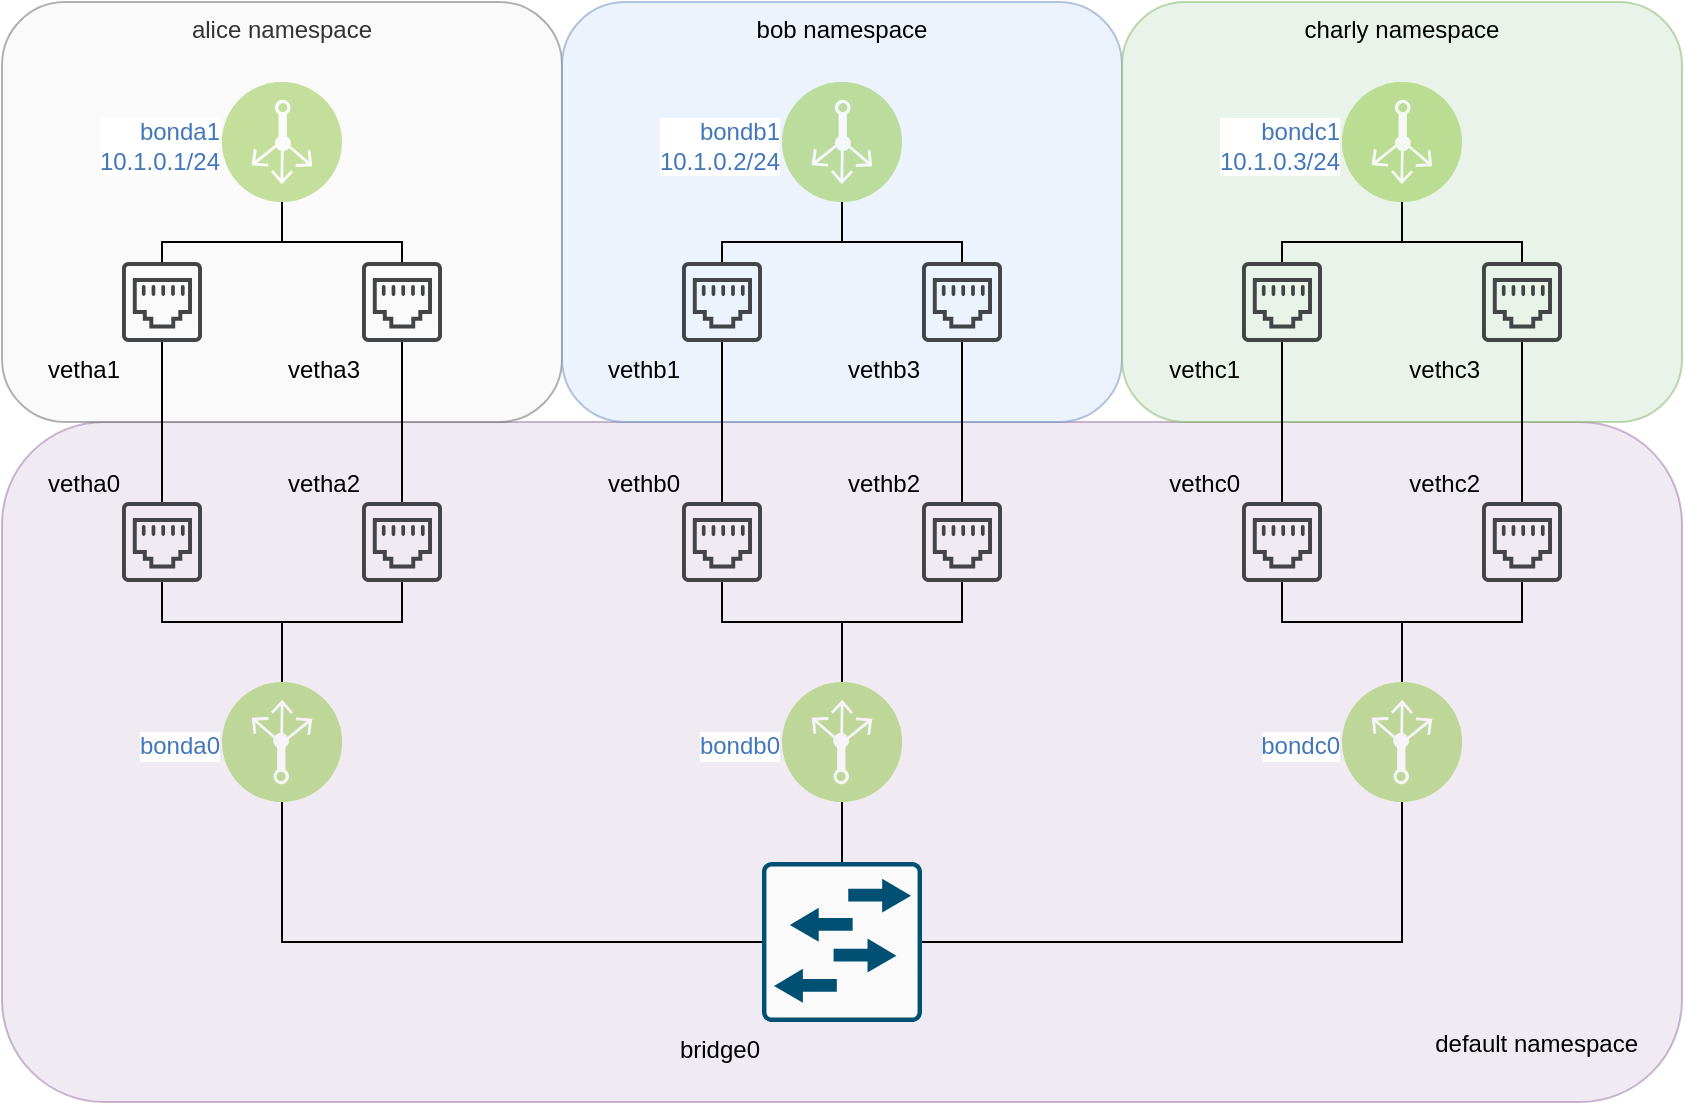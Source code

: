 <mxfile version="13.9.8" type="device"><diagram id="hk1_6Y8AKgszhP1f6tzL" name="Page-1"><mxGraphModel dx="866" dy="461" grid="1" gridSize="10" guides="1" tooltips="1" connect="1" arrows="1" fold="1" page="1" pageScale="1" pageWidth="1169" pageHeight="1654" math="0" shadow="0"><root><mxCell id="0"/><mxCell id="1" parent="0"/><mxCell id="HgVenCW9iDsqKjwkOu_H-48" value="default namespace" style="rounded=1;whiteSpace=wrap;html=1;align=right;fillColor=#e1d5e7;strokeColor=#9673a6;opacity=50;verticalAlign=bottom;labelPosition=center;verticalLabelPosition=middle;spacing=22;" vertex="1" parent="1"><mxGeometry x="80" y="280" width="840" height="340" as="geometry"/></mxCell><mxCell id="HgVenCW9iDsqKjwkOu_H-31" value="alice namespace" style="rounded=1;whiteSpace=wrap;html=1;align=center;fillColor=#f5f5f5;strokeColor=#666666;fontColor=#333333;opacity=50;verticalAlign=top;" vertex="1" parent="1"><mxGeometry x="80" y="70" width="280" height="210" as="geometry"/></mxCell><mxCell id="HgVenCW9iDsqKjwkOu_H-90" style="edgeStyle=orthogonalEdgeStyle;rounded=0;orthogonalLoop=1;jettySize=auto;html=1;endArrow=none;endFill=0;" edge="1" parent="1" source="HgVenCW9iDsqKjwkOu_H-2" target="HgVenCW9iDsqKjwkOu_H-89"><mxGeometry relative="1" as="geometry"/></mxCell><mxCell id="HgVenCW9iDsqKjwkOu_H-2" value="bridge0" style="points=[[0.015,0.015,0],[0.985,0.015,0],[0.985,0.985,0],[0.015,0.985,0],[0.25,0,0],[0.5,0,0],[0.75,0,0],[1,0.25,0],[1,0.5,0],[1,0.75,0],[0.75,1,0],[0.5,1,0],[0.25,1,0],[0,0.75,0],[0,0.5,0],[0,0.25,0]];verticalLabelPosition=bottom;verticalAlign=top;aspect=fixed;align=right;pointerEvents=1;shape=mxgraph.cisco19.rect;prIcon=l2_switch;fillColor=#FAFAFA;strokeColor=#005073;labelPosition=left;horizontal=1;spacing=2;html=1;" vertex="1" parent="1"><mxGeometry x="460" y="500" width="80" height="80" as="geometry"/></mxCell><mxCell id="HgVenCW9iDsqKjwkOu_H-26" style="edgeStyle=orthogonalEdgeStyle;rounded=0;orthogonalLoop=1;jettySize=auto;html=1;endArrow=none;endFill=0;" edge="1" parent="1" source="HgVenCW9iDsqKjwkOu_H-8" target="HgVenCW9iDsqKjwkOu_H-13"><mxGeometry relative="1" as="geometry"/></mxCell><mxCell id="HgVenCW9iDsqKjwkOu_H-55" style="edgeStyle=orthogonalEdgeStyle;rounded=0;orthogonalLoop=1;jettySize=auto;html=1;endArrow=none;endFill=0;" edge="1" parent="1" source="HgVenCW9iDsqKjwkOu_H-8" target="HgVenCW9iDsqKjwkOu_H-54"><mxGeometry relative="1" as="geometry"><Array as="points"><mxPoint x="160" y="190"/><mxPoint x="220" y="190"/></Array></mxGeometry></mxCell><mxCell id="HgVenCW9iDsqKjwkOu_H-8" value="&lt;div&gt;vetha1&lt;/div&gt;&lt;div&gt;&lt;br&gt;&lt;/div&gt;" style="pointerEvents=1;shadow=0;dashed=0;html=1;strokeColor=none;fillColor=#434445;aspect=fixed;labelPosition=left;verticalLabelPosition=bottom;verticalAlign=top;align=right;outlineConnect=0;shape=mxgraph.vvd.ethernet_port;labelBackgroundColor=none;" vertex="1" parent="1"><mxGeometry x="140" y="200" width="40" height="40" as="geometry"/></mxCell><mxCell id="HgVenCW9iDsqKjwkOu_H-58" style="edgeStyle=orthogonalEdgeStyle;rounded=0;orthogonalLoop=1;jettySize=auto;html=1;endArrow=none;endFill=0;" edge="1" parent="1" source="HgVenCW9iDsqKjwkOu_H-13" target="HgVenCW9iDsqKjwkOu_H-57"><mxGeometry relative="1" as="geometry"><Array as="points"><mxPoint x="160" y="380"/><mxPoint x="220" y="380"/></Array></mxGeometry></mxCell><mxCell id="HgVenCW9iDsqKjwkOu_H-13" value="vetha0" style="pointerEvents=1;shadow=0;dashed=0;html=1;strokeColor=none;fillColor=#434445;aspect=fixed;labelPosition=left;verticalLabelPosition=top;verticalAlign=bottom;align=right;outlineConnect=0;shape=mxgraph.vvd.ethernet_port;" vertex="1" parent="1"><mxGeometry x="140" y="320" width="40" height="40" as="geometry"/></mxCell><mxCell id="HgVenCW9iDsqKjwkOu_H-53" style="edgeStyle=orthogonalEdgeStyle;rounded=0;orthogonalLoop=1;jettySize=auto;html=1;endArrow=none;endFill=0;" edge="1" parent="1" source="HgVenCW9iDsqKjwkOu_H-51" target="HgVenCW9iDsqKjwkOu_H-52"><mxGeometry relative="1" as="geometry"/></mxCell><mxCell id="HgVenCW9iDsqKjwkOu_H-56" style="edgeStyle=orthogonalEdgeStyle;rounded=0;orthogonalLoop=1;jettySize=auto;html=1;endArrow=none;endFill=0;" edge="1" parent="1" source="HgVenCW9iDsqKjwkOu_H-51" target="HgVenCW9iDsqKjwkOu_H-54"><mxGeometry relative="1" as="geometry"><Array as="points"><mxPoint x="280" y="190"/><mxPoint x="220" y="190"/></Array></mxGeometry></mxCell><mxCell id="HgVenCW9iDsqKjwkOu_H-51" value="&lt;div&gt;vetha3&lt;/div&gt;" style="pointerEvents=1;shadow=0;dashed=0;html=1;strokeColor=none;fillColor=#434445;aspect=fixed;labelPosition=left;verticalLabelPosition=bottom;verticalAlign=top;align=right;outlineConnect=0;shape=mxgraph.vvd.ethernet_port;labelBackgroundColor=none;" vertex="1" parent="1"><mxGeometry x="260" y="200" width="40" height="40" as="geometry"/></mxCell><mxCell id="HgVenCW9iDsqKjwkOu_H-59" style="edgeStyle=orthogonalEdgeStyle;rounded=0;orthogonalLoop=1;jettySize=auto;html=1;endArrow=none;endFill=0;" edge="1" parent="1" source="HgVenCW9iDsqKjwkOu_H-52" target="HgVenCW9iDsqKjwkOu_H-57"><mxGeometry relative="1" as="geometry"><Array as="points"><mxPoint x="280" y="380"/><mxPoint x="220" y="380"/></Array></mxGeometry></mxCell><mxCell id="HgVenCW9iDsqKjwkOu_H-52" value="vetha2" style="pointerEvents=1;shadow=0;dashed=0;html=1;strokeColor=none;fillColor=#434445;aspect=fixed;labelPosition=left;verticalLabelPosition=top;verticalAlign=bottom;align=right;outlineConnect=0;shape=mxgraph.vvd.ethernet_port;" vertex="1" parent="1"><mxGeometry x="260" y="320" width="40" height="40" as="geometry"/></mxCell><mxCell id="HgVenCW9iDsqKjwkOu_H-54" value="&lt;div&gt;bonda1&lt;/div&gt;10.1.0.1/24" style="aspect=fixed;perimeter=ellipsePerimeter;html=1;align=right;shadow=0;dashed=0;fontColor=#4277BB;labelBackgroundColor=#ffffff;fontSize=12;spacingTop=3;image;image=img/lib/ibm/infrastructure/load_balancing_routing.svg;opacity=50;direction=west;labelPosition=left;verticalLabelPosition=middle;verticalAlign=middle;" vertex="1" parent="1"><mxGeometry x="190" y="110" width="60" height="60" as="geometry"/></mxCell><mxCell id="HgVenCW9iDsqKjwkOu_H-60" style="edgeStyle=orthogonalEdgeStyle;rounded=0;orthogonalLoop=1;jettySize=auto;html=1;entryX=0;entryY=0.5;entryDx=0;entryDy=0;entryPerimeter=0;endArrow=none;endFill=0;" edge="1" parent="1" source="HgVenCW9iDsqKjwkOu_H-57" target="HgVenCW9iDsqKjwkOu_H-2"><mxGeometry relative="1" as="geometry"><Array as="points"><mxPoint x="220" y="540"/></Array></mxGeometry></mxCell><mxCell id="HgVenCW9iDsqKjwkOu_H-57" value="bonda0" style="aspect=fixed;perimeter=ellipsePerimeter;html=1;align=right;shadow=0;dashed=0;fontColor=#4277BB;labelBackgroundColor=none;fontSize=12;spacingTop=3;image;image=img/lib/ibm/infrastructure/load_balancing_routing.svg;opacity=50;direction=east;labelPosition=left;verticalLabelPosition=middle;verticalAlign=middle;" vertex="1" parent="1"><mxGeometry x="190" y="410" width="60" height="60" as="geometry"/></mxCell><mxCell id="HgVenCW9iDsqKjwkOu_H-63" value="bob namespace" style="rounded=1;whiteSpace=wrap;html=1;align=center;fillColor=#dae8fc;strokeColor=#6c8ebf;opacity=50;verticalAlign=top;" vertex="1" parent="1"><mxGeometry x="360" y="70" width="280" height="210" as="geometry"/></mxCell><mxCell id="HgVenCW9iDsqKjwkOu_H-64" style="edgeStyle=orthogonalEdgeStyle;rounded=0;orthogonalLoop=1;jettySize=auto;html=1;endArrow=none;endFill=0;" edge="1" parent="1" source="HgVenCW9iDsqKjwkOu_H-66" target="HgVenCW9iDsqKjwkOu_H-68"><mxGeometry relative="1" as="geometry"/></mxCell><mxCell id="HgVenCW9iDsqKjwkOu_H-65" style="edgeStyle=orthogonalEdgeStyle;rounded=0;orthogonalLoop=1;jettySize=auto;html=1;endArrow=none;endFill=0;" edge="1" parent="1" source="HgVenCW9iDsqKjwkOu_H-66" target="HgVenCW9iDsqKjwkOu_H-74"><mxGeometry relative="1" as="geometry"><Array as="points"><mxPoint x="440" y="190"/><mxPoint x="500" y="190"/></Array></mxGeometry></mxCell><mxCell id="HgVenCW9iDsqKjwkOu_H-66" value="&lt;div&gt;vethb1&lt;/div&gt;" style="pointerEvents=1;shadow=0;dashed=0;html=1;strokeColor=none;fillColor=#434445;aspect=fixed;labelPosition=left;verticalLabelPosition=bottom;verticalAlign=top;align=right;outlineConnect=0;shape=mxgraph.vvd.ethernet_port;labelBackgroundColor=none;" vertex="1" parent="1"><mxGeometry x="420" y="200" width="40" height="40" as="geometry"/></mxCell><mxCell id="HgVenCW9iDsqKjwkOu_H-67" style="edgeStyle=orthogonalEdgeStyle;rounded=0;orthogonalLoop=1;jettySize=auto;html=1;endArrow=none;endFill=0;" edge="1" parent="1" source="HgVenCW9iDsqKjwkOu_H-68" target="HgVenCW9iDsqKjwkOu_H-75"><mxGeometry relative="1" as="geometry"><Array as="points"><mxPoint x="440" y="380"/><mxPoint x="500" y="380"/></Array></mxGeometry></mxCell><mxCell id="HgVenCW9iDsqKjwkOu_H-68" value="vethb0" style="pointerEvents=1;shadow=0;dashed=0;html=1;strokeColor=none;fillColor=#434445;aspect=fixed;labelPosition=left;verticalLabelPosition=top;verticalAlign=bottom;align=right;outlineConnect=0;shape=mxgraph.vvd.ethernet_port;" vertex="1" parent="1"><mxGeometry x="420" y="320" width="40" height="40" as="geometry"/></mxCell><mxCell id="HgVenCW9iDsqKjwkOu_H-69" style="edgeStyle=orthogonalEdgeStyle;rounded=0;orthogonalLoop=1;jettySize=auto;html=1;endArrow=none;endFill=0;" edge="1" parent="1" source="HgVenCW9iDsqKjwkOu_H-71" target="HgVenCW9iDsqKjwkOu_H-73"><mxGeometry relative="1" as="geometry"/></mxCell><mxCell id="HgVenCW9iDsqKjwkOu_H-70" style="edgeStyle=orthogonalEdgeStyle;rounded=0;orthogonalLoop=1;jettySize=auto;html=1;endArrow=none;endFill=0;" edge="1" parent="1" source="HgVenCW9iDsqKjwkOu_H-71" target="HgVenCW9iDsqKjwkOu_H-74"><mxGeometry relative="1" as="geometry"><Array as="points"><mxPoint x="560" y="190"/><mxPoint x="500" y="190"/></Array></mxGeometry></mxCell><mxCell id="HgVenCW9iDsqKjwkOu_H-71" value="&lt;div&gt;vethb3&lt;/div&gt;" style="pointerEvents=1;shadow=0;dashed=0;html=1;strokeColor=none;fillColor=#434445;aspect=fixed;labelPosition=left;verticalLabelPosition=bottom;verticalAlign=top;align=right;outlineConnect=0;shape=mxgraph.vvd.ethernet_port;labelBackgroundColor=none;" vertex="1" parent="1"><mxGeometry x="540" y="200" width="40" height="40" as="geometry"/></mxCell><mxCell id="HgVenCW9iDsqKjwkOu_H-72" style="edgeStyle=orthogonalEdgeStyle;rounded=0;orthogonalLoop=1;jettySize=auto;html=1;endArrow=none;endFill=0;" edge="1" parent="1" source="HgVenCW9iDsqKjwkOu_H-73" target="HgVenCW9iDsqKjwkOu_H-75"><mxGeometry relative="1" as="geometry"><Array as="points"><mxPoint x="560" y="380"/><mxPoint x="500" y="380"/></Array></mxGeometry></mxCell><mxCell id="HgVenCW9iDsqKjwkOu_H-73" value="vethb2" style="pointerEvents=1;shadow=0;dashed=0;html=1;strokeColor=none;fillColor=#434445;aspect=fixed;labelPosition=left;verticalLabelPosition=top;verticalAlign=bottom;align=right;outlineConnect=0;shape=mxgraph.vvd.ethernet_port;" vertex="1" parent="1"><mxGeometry x="540" y="320" width="40" height="40" as="geometry"/></mxCell><mxCell id="HgVenCW9iDsqKjwkOu_H-74" value="&lt;div&gt;bondb1&lt;/div&gt;&lt;div&gt;10.1.0.2/24&lt;br&gt;&lt;/div&gt;" style="aspect=fixed;perimeter=ellipsePerimeter;html=1;align=right;shadow=0;dashed=0;fontColor=#4277BB;labelBackgroundColor=#ffffff;fontSize=12;spacingTop=3;image;image=img/lib/ibm/infrastructure/load_balancing_routing.svg;opacity=50;direction=west;labelPosition=left;verticalLabelPosition=middle;verticalAlign=middle;" vertex="1" parent="1"><mxGeometry x="470" y="110" width="60" height="60" as="geometry"/></mxCell><mxCell id="HgVenCW9iDsqKjwkOu_H-76" style="edgeStyle=orthogonalEdgeStyle;rounded=0;orthogonalLoop=1;jettySize=auto;html=1;endArrow=none;endFill=0;" edge="1" parent="1" source="HgVenCW9iDsqKjwkOu_H-75" target="HgVenCW9iDsqKjwkOu_H-2"><mxGeometry relative="1" as="geometry"/></mxCell><mxCell id="HgVenCW9iDsqKjwkOu_H-75" value="bondb0" style="aspect=fixed;perimeter=ellipsePerimeter;html=1;align=right;shadow=0;dashed=0;fontColor=#4277BB;labelBackgroundColor=none;fontSize=12;spacingTop=3;image;image=img/lib/ibm/infrastructure/load_balancing_routing.svg;opacity=50;direction=east;labelPosition=left;verticalLabelPosition=middle;verticalAlign=middle;" vertex="1" parent="1"><mxGeometry x="470" y="410" width="60" height="60" as="geometry"/></mxCell><mxCell id="HgVenCW9iDsqKjwkOu_H-77" value="charly namespace" style="rounded=1;whiteSpace=wrap;html=1;align=center;fillColor=#d5e8d4;strokeColor=#82b366;opacity=50;verticalAlign=top;" vertex="1" parent="1"><mxGeometry x="640" y="70" width="280" height="210" as="geometry"/></mxCell><mxCell id="HgVenCW9iDsqKjwkOu_H-78" style="edgeStyle=orthogonalEdgeStyle;rounded=0;orthogonalLoop=1;jettySize=auto;html=1;endArrow=none;endFill=0;" edge="1" parent="1" source="HgVenCW9iDsqKjwkOu_H-80" target="HgVenCW9iDsqKjwkOu_H-82"><mxGeometry relative="1" as="geometry"/></mxCell><mxCell id="HgVenCW9iDsqKjwkOu_H-79" style="edgeStyle=orthogonalEdgeStyle;rounded=0;orthogonalLoop=1;jettySize=auto;html=1;endArrow=none;endFill=0;" edge="1" parent="1" source="HgVenCW9iDsqKjwkOu_H-80" target="HgVenCW9iDsqKjwkOu_H-88"><mxGeometry relative="1" as="geometry"><Array as="points"><mxPoint x="720" y="190"/><mxPoint x="780" y="190"/></Array></mxGeometry></mxCell><mxCell id="HgVenCW9iDsqKjwkOu_H-80" value="&lt;div&gt;vethc1&lt;/div&gt;" style="pointerEvents=1;shadow=0;dashed=0;html=1;strokeColor=none;fillColor=#434445;aspect=fixed;labelPosition=left;verticalLabelPosition=bottom;verticalAlign=top;align=right;outlineConnect=0;shape=mxgraph.vvd.ethernet_port;labelBackgroundColor=none;" vertex="1" parent="1"><mxGeometry x="700" y="200" width="40" height="40" as="geometry"/></mxCell><mxCell id="HgVenCW9iDsqKjwkOu_H-81" style="edgeStyle=orthogonalEdgeStyle;rounded=0;orthogonalLoop=1;jettySize=auto;html=1;endArrow=none;endFill=0;" edge="1" parent="1" source="HgVenCW9iDsqKjwkOu_H-82" target="HgVenCW9iDsqKjwkOu_H-89"><mxGeometry relative="1" as="geometry"><Array as="points"><mxPoint x="720" y="380"/><mxPoint x="780" y="380"/></Array></mxGeometry></mxCell><mxCell id="HgVenCW9iDsqKjwkOu_H-82" value="vethc0" style="pointerEvents=1;shadow=0;dashed=0;html=1;strokeColor=none;fillColor=#434445;aspect=fixed;labelPosition=left;verticalLabelPosition=top;verticalAlign=bottom;align=right;outlineConnect=0;shape=mxgraph.vvd.ethernet_port;" vertex="1" parent="1"><mxGeometry x="700" y="320" width="40" height="40" as="geometry"/></mxCell><mxCell id="HgVenCW9iDsqKjwkOu_H-83" style="edgeStyle=orthogonalEdgeStyle;rounded=0;orthogonalLoop=1;jettySize=auto;html=1;endArrow=none;endFill=0;" edge="1" parent="1" source="HgVenCW9iDsqKjwkOu_H-85" target="HgVenCW9iDsqKjwkOu_H-87"><mxGeometry relative="1" as="geometry"/></mxCell><mxCell id="HgVenCW9iDsqKjwkOu_H-84" style="edgeStyle=orthogonalEdgeStyle;rounded=0;orthogonalLoop=1;jettySize=auto;html=1;endArrow=none;endFill=0;" edge="1" parent="1" source="HgVenCW9iDsqKjwkOu_H-85" target="HgVenCW9iDsqKjwkOu_H-88"><mxGeometry relative="1" as="geometry"><Array as="points"><mxPoint x="840" y="190"/><mxPoint x="780" y="190"/></Array></mxGeometry></mxCell><mxCell id="HgVenCW9iDsqKjwkOu_H-85" value="&lt;div&gt;vethc3&lt;/div&gt;" style="pointerEvents=1;shadow=0;dashed=0;html=1;strokeColor=none;fillColor=#434445;aspect=fixed;labelPosition=left;verticalLabelPosition=bottom;verticalAlign=top;align=right;outlineConnect=0;shape=mxgraph.vvd.ethernet_port;labelBackgroundColor=none;" vertex="1" parent="1"><mxGeometry x="820" y="200" width="40" height="40" as="geometry"/></mxCell><mxCell id="HgVenCW9iDsqKjwkOu_H-86" style="edgeStyle=orthogonalEdgeStyle;rounded=0;orthogonalLoop=1;jettySize=auto;html=1;endArrow=none;endFill=0;" edge="1" parent="1" source="HgVenCW9iDsqKjwkOu_H-87" target="HgVenCW9iDsqKjwkOu_H-89"><mxGeometry relative="1" as="geometry"><Array as="points"><mxPoint x="840" y="380"/><mxPoint x="780" y="380"/></Array></mxGeometry></mxCell><mxCell id="HgVenCW9iDsqKjwkOu_H-87" value="vethc2" style="pointerEvents=1;shadow=0;dashed=0;html=1;strokeColor=none;fillColor=#434445;aspect=fixed;labelPosition=left;verticalLabelPosition=top;verticalAlign=bottom;align=right;outlineConnect=0;shape=mxgraph.vvd.ethernet_port;" vertex="1" parent="1"><mxGeometry x="820" y="320" width="40" height="40" as="geometry"/></mxCell><mxCell id="HgVenCW9iDsqKjwkOu_H-88" value="&lt;div&gt;bondc1&lt;/div&gt;&lt;div&gt;10.1.0.3/24&lt;/div&gt;" style="aspect=fixed;perimeter=ellipsePerimeter;html=1;align=right;shadow=0;dashed=0;fontColor=#4277BB;labelBackgroundColor=#ffffff;fontSize=12;spacingTop=3;image;image=img/lib/ibm/infrastructure/load_balancing_routing.svg;opacity=50;direction=west;labelPosition=left;verticalLabelPosition=middle;verticalAlign=middle;" vertex="1" parent="1"><mxGeometry x="750" y="110" width="60" height="60" as="geometry"/></mxCell><mxCell id="HgVenCW9iDsqKjwkOu_H-89" value="bondc0" style="aspect=fixed;perimeter=ellipsePerimeter;html=1;align=right;shadow=0;dashed=0;fontColor=#4277BB;labelBackgroundColor=none;fontSize=12;spacingTop=3;image;image=img/lib/ibm/infrastructure/load_balancing_routing.svg;opacity=50;direction=east;labelPosition=left;verticalLabelPosition=middle;verticalAlign=middle;" vertex="1" parent="1"><mxGeometry x="750" y="410" width="60" height="60" as="geometry"/></mxCell></root></mxGraphModel></diagram></mxfile>